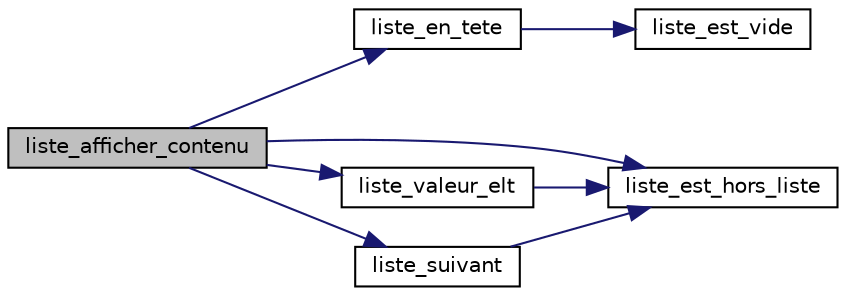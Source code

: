 digraph "liste_afficher_contenu"
{
 // INTERACTIVE_SVG=YES
  bgcolor="transparent";
  edge [fontname="Helvetica",fontsize="10",labelfontname="Helvetica",labelfontsize="10"];
  node [fontname="Helvetica",fontsize="10",shape=record];
  rankdir="LR";
  Node1 [label="liste_afficher_contenu",height=0.2,width=0.4,color="black", fillcolor="grey75", style="filled", fontcolor="black"];
  Node1 -> Node2 [color="midnightblue",fontsize="10",style="solid"];
  Node2 [label="liste_en_tete",height=0.2,width=0.4,color="black",URL="$liste_8c.html#a9cbc13cd82829b3541fae0c01209f963"];
  Node2 -> Node3 [color="midnightblue",fontsize="10",style="solid"];
  Node3 [label="liste_est_vide",height=0.2,width=0.4,color="black",URL="$liste_8c.html#a1e4d1c45ace210278d08fd886268a0e3"];
  Node1 -> Node4 [color="midnightblue",fontsize="10",style="solid"];
  Node4 [label="liste_est_hors_liste",height=0.2,width=0.4,color="black",URL="$liste_8c.html#ad4a1a49d8756b972708e0870f9420776"];
  Node1 -> Node5 [color="midnightblue",fontsize="10",style="solid"];
  Node5 [label="liste_valeur_elt",height=0.2,width=0.4,color="black",URL="$liste_8c.html#a1ad09d74d2d4f3b298db6b834933d744"];
  Node5 -> Node4 [color="midnightblue",fontsize="10",style="solid"];
  Node1 -> Node6 [color="midnightblue",fontsize="10",style="solid"];
  Node6 [label="liste_suivant",height=0.2,width=0.4,color="black",URL="$liste_8c.html#a801cf7ec08fb2c6b1dceb32af4a46111"];
  Node6 -> Node4 [color="midnightblue",fontsize="10",style="solid"];
}
